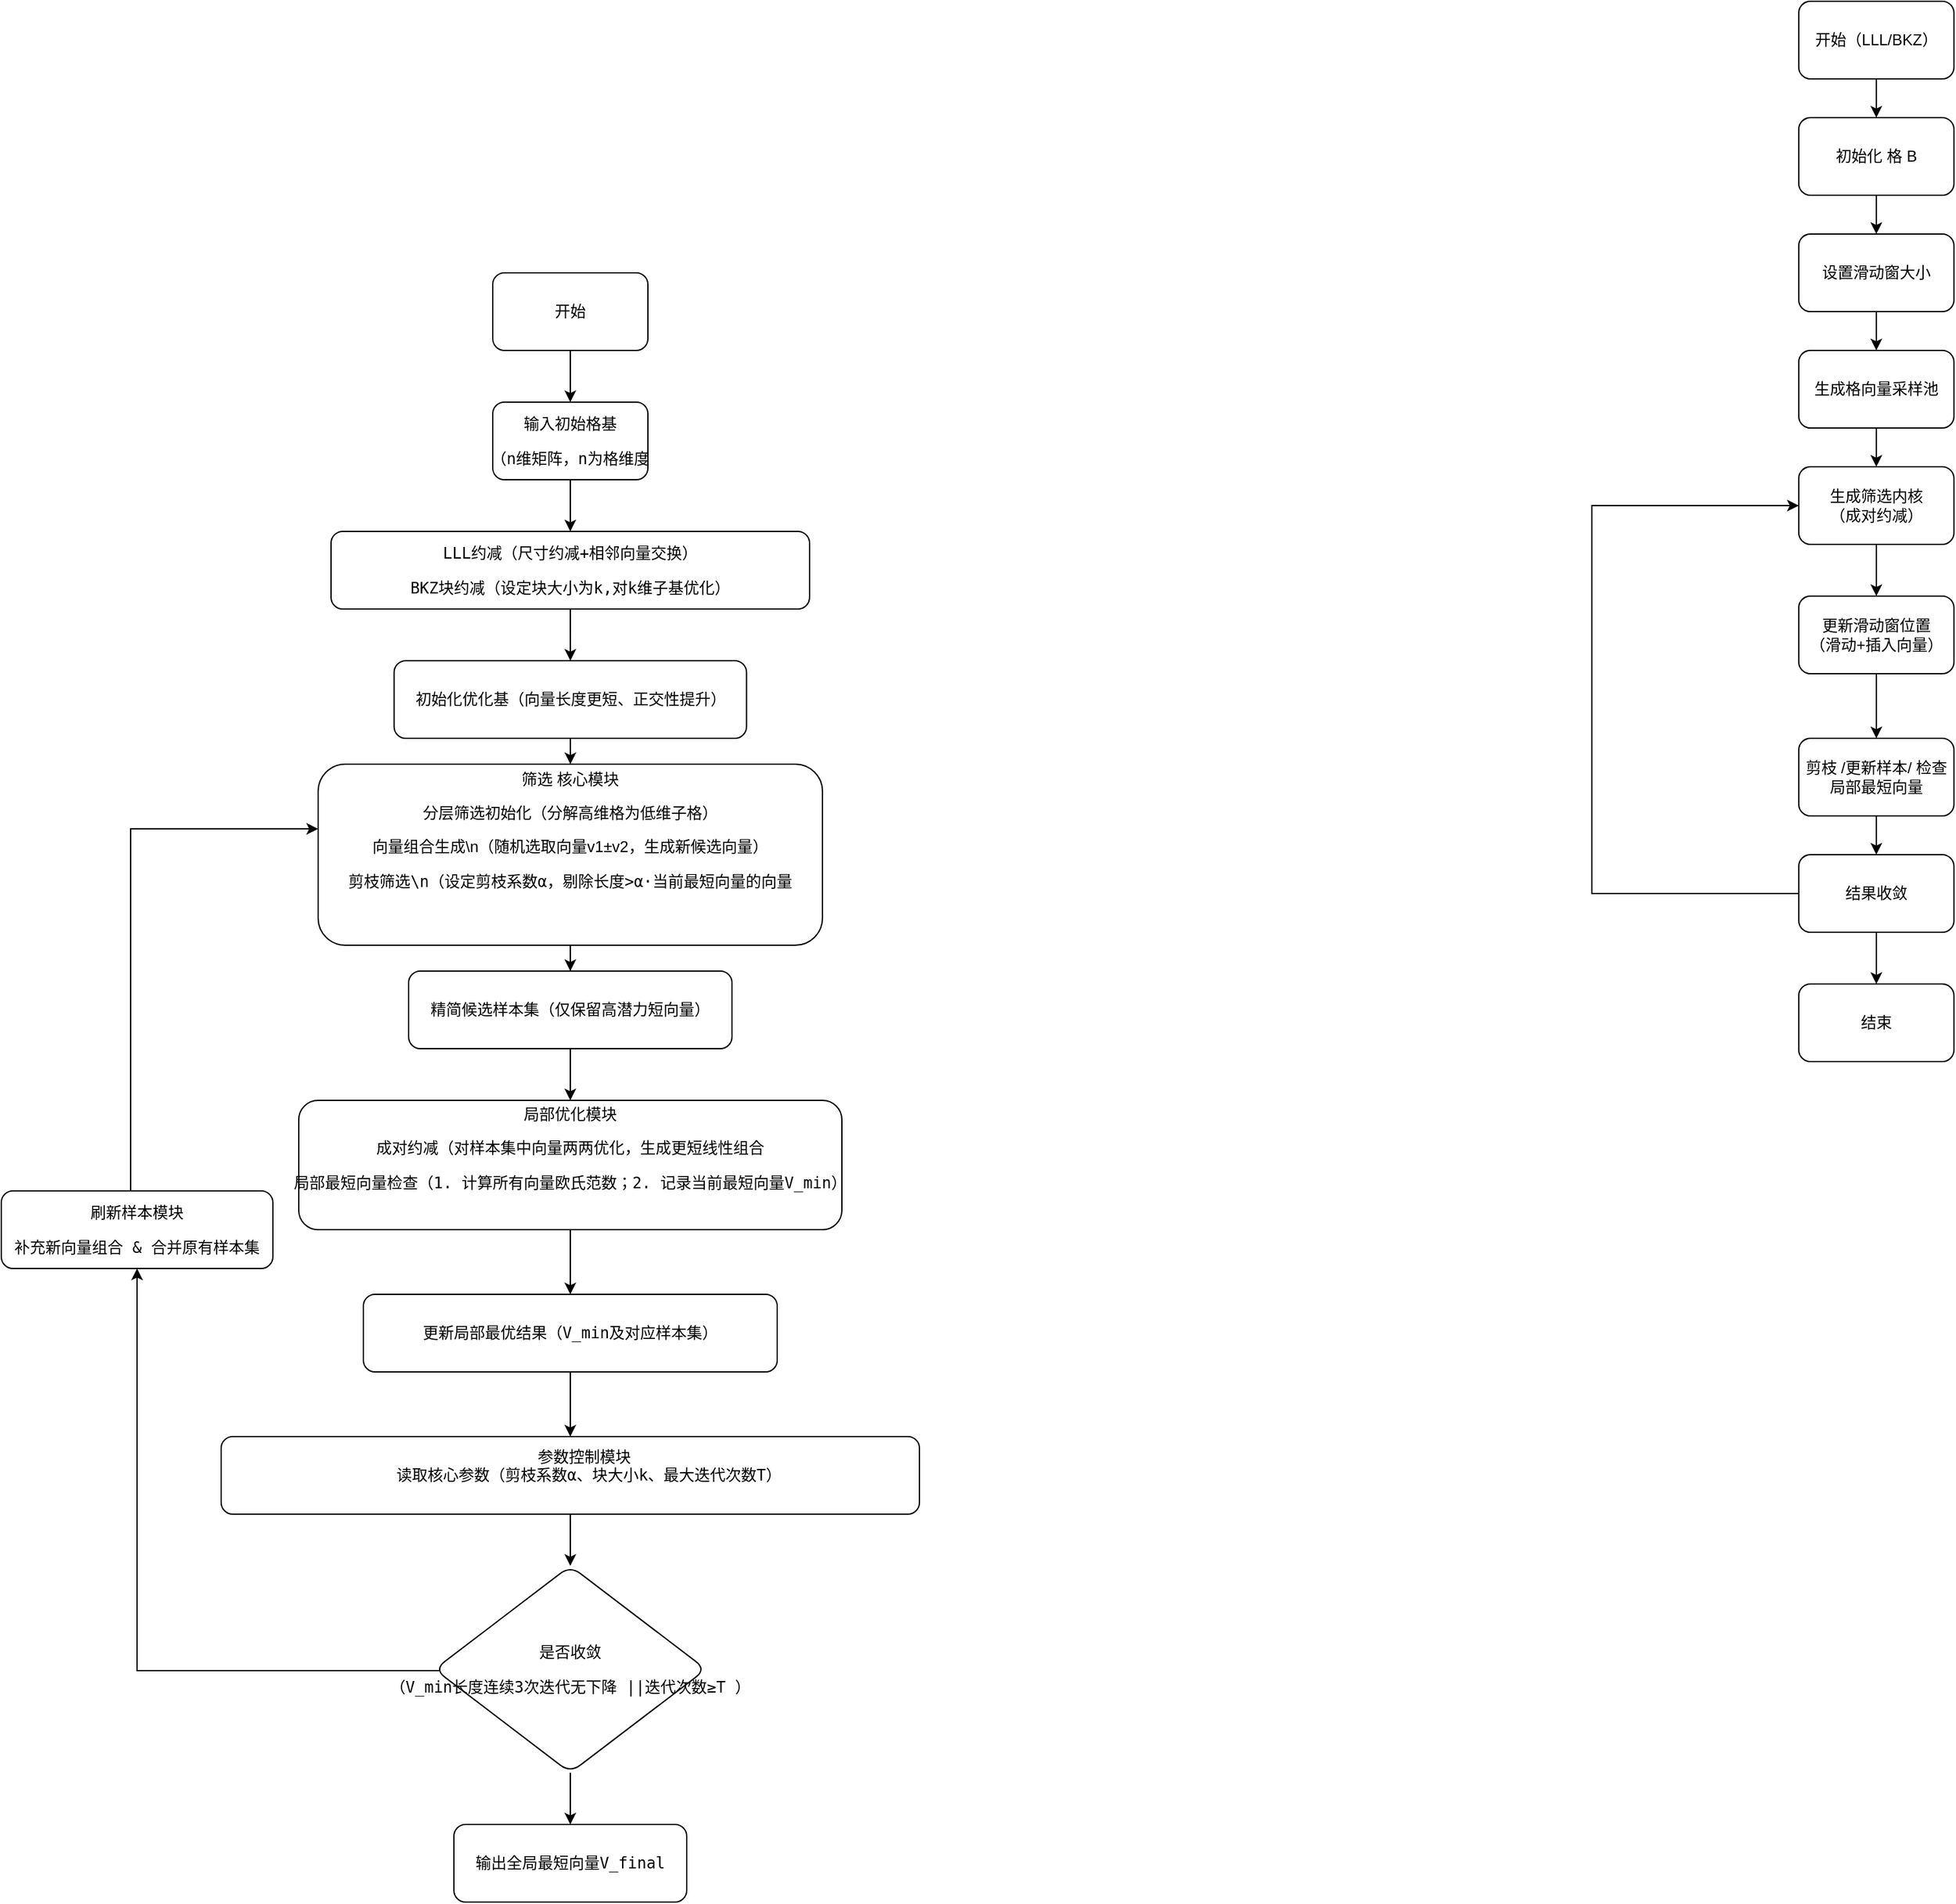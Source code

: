 <mxfile version="28.2.8">
  <diagram name="第 1 页" id="DWz5yP-1nBijKT9mPy6a">
    <mxGraphModel dx="2739" dy="609" grid="1" gridSize="10" guides="1" tooltips="1" connect="1" arrows="1" fold="1" page="1" pageScale="1" pageWidth="827" pageHeight="1169" math="0" shadow="0">
      <root>
        <mxCell id="0" />
        <mxCell id="1" parent="0" />
        <mxCell id="T6u2gqYuI4SV_lQmpp8O-3" value="" style="edgeStyle=orthogonalEdgeStyle;rounded=0;orthogonalLoop=1;jettySize=auto;html=1;" parent="1" source="T6u2gqYuI4SV_lQmpp8O-1" target="T6u2gqYuI4SV_lQmpp8O-2" edge="1">
          <mxGeometry relative="1" as="geometry" />
        </mxCell>
        <mxCell id="T6u2gqYuI4SV_lQmpp8O-1" value="开始（LLL/BKZ）" style="rounded=1;whiteSpace=wrap;html=1;" parent="1" vertex="1">
          <mxGeometry x="519.92" y="70" width="120" height="60" as="geometry" />
        </mxCell>
        <mxCell id="T6u2gqYuI4SV_lQmpp8O-5" value="" style="edgeStyle=orthogonalEdgeStyle;rounded=0;orthogonalLoop=1;jettySize=auto;html=1;" parent="1" source="T6u2gqYuI4SV_lQmpp8O-2" target="T6u2gqYuI4SV_lQmpp8O-4" edge="1">
          <mxGeometry relative="1" as="geometry" />
        </mxCell>
        <mxCell id="T6u2gqYuI4SV_lQmpp8O-2" value="初始化 格 B" style="rounded=1;whiteSpace=wrap;html=1;" parent="1" vertex="1">
          <mxGeometry x="519.92" y="160" width="120" height="60" as="geometry" />
        </mxCell>
        <mxCell id="T6u2gqYuI4SV_lQmpp8O-7" value="" style="edgeStyle=orthogonalEdgeStyle;rounded=0;orthogonalLoop=1;jettySize=auto;html=1;" parent="1" source="T6u2gqYuI4SV_lQmpp8O-4" target="T6u2gqYuI4SV_lQmpp8O-6" edge="1">
          <mxGeometry relative="1" as="geometry" />
        </mxCell>
        <mxCell id="T6u2gqYuI4SV_lQmpp8O-4" value="设置滑动窗大小" style="whiteSpace=wrap;html=1;rounded=1;" parent="1" vertex="1">
          <mxGeometry x="519.92" y="250" width="120" height="60" as="geometry" />
        </mxCell>
        <mxCell id="T6u2gqYuI4SV_lQmpp8O-9" value="" style="edgeStyle=orthogonalEdgeStyle;rounded=0;orthogonalLoop=1;jettySize=auto;html=1;" parent="1" source="T6u2gqYuI4SV_lQmpp8O-6" target="T6u2gqYuI4SV_lQmpp8O-8" edge="1">
          <mxGeometry relative="1" as="geometry" />
        </mxCell>
        <mxCell id="T6u2gqYuI4SV_lQmpp8O-6" value="生成格向量采样池" style="whiteSpace=wrap;html=1;rounded=1;" parent="1" vertex="1">
          <mxGeometry x="519.92" y="340" width="120" height="60" as="geometry" />
        </mxCell>
        <mxCell id="T6u2gqYuI4SV_lQmpp8O-11" value="" style="edgeStyle=orthogonalEdgeStyle;rounded=0;orthogonalLoop=1;jettySize=auto;html=1;" parent="1" source="T6u2gqYuI4SV_lQmpp8O-8" target="T6u2gqYuI4SV_lQmpp8O-10" edge="1">
          <mxGeometry relative="1" as="geometry" />
        </mxCell>
        <mxCell id="T6u2gqYuI4SV_lQmpp8O-8" value="生成筛选内核&lt;div&gt;（成对约减）&lt;/div&gt;" style="whiteSpace=wrap;html=1;rounded=1;" parent="1" vertex="1">
          <mxGeometry x="519.92" y="430" width="120" height="60" as="geometry" />
        </mxCell>
        <mxCell id="T6u2gqYuI4SV_lQmpp8O-13" value="" style="edgeStyle=orthogonalEdgeStyle;rounded=0;orthogonalLoop=1;jettySize=auto;html=1;" parent="1" source="T6u2gqYuI4SV_lQmpp8O-10" target="T6u2gqYuI4SV_lQmpp8O-12" edge="1">
          <mxGeometry relative="1" as="geometry" />
        </mxCell>
        <mxCell id="T6u2gqYuI4SV_lQmpp8O-10" value="更新滑动窗位置&lt;br&gt;&lt;div&gt;（滑动+插入向量）&lt;/div&gt;" style="whiteSpace=wrap;html=1;rounded=1;" parent="1" vertex="1">
          <mxGeometry x="519.92" y="530" width="120" height="60" as="geometry" />
        </mxCell>
        <mxCell id="T6u2gqYuI4SV_lQmpp8O-15" value="" style="edgeStyle=orthogonalEdgeStyle;rounded=0;orthogonalLoop=1;jettySize=auto;html=1;" parent="1" source="T6u2gqYuI4SV_lQmpp8O-12" target="T6u2gqYuI4SV_lQmpp8O-14" edge="1">
          <mxGeometry relative="1" as="geometry" />
        </mxCell>
        <mxCell id="T6u2gqYuI4SV_lQmpp8O-12" value="剪枝 /更新样本/ 检查局部最短向量" style="whiteSpace=wrap;html=1;rounded=1;" parent="1" vertex="1">
          <mxGeometry x="519.92" y="640" width="120" height="60" as="geometry" />
        </mxCell>
        <mxCell id="T6u2gqYuI4SV_lQmpp8O-19" value="" style="edgeStyle=orthogonalEdgeStyle;rounded=0;orthogonalLoop=1;jettySize=auto;html=1;" parent="1" source="T6u2gqYuI4SV_lQmpp8O-14" target="T6u2gqYuI4SV_lQmpp8O-18" edge="1">
          <mxGeometry relative="1" as="geometry" />
        </mxCell>
        <mxCell id="T6u2gqYuI4SV_lQmpp8O-21" value="" style="edgeStyle=orthogonalEdgeStyle;rounded=0;orthogonalLoop=1;jettySize=auto;html=1;exitX=0;exitY=0.5;exitDx=0;exitDy=0;entryX=0;entryY=0.5;entryDx=0;entryDy=0;" parent="1" source="T6u2gqYuI4SV_lQmpp8O-14" target="T6u2gqYuI4SV_lQmpp8O-8" edge="1">
          <mxGeometry relative="1" as="geometry">
            <mxPoint x="509.92" y="760" as="sourcePoint" />
            <mxPoint x="509.92" y="460" as="targetPoint" />
            <Array as="points">
              <mxPoint x="359.92" y="760" />
              <mxPoint x="359.92" y="460" />
            </Array>
          </mxGeometry>
        </mxCell>
        <mxCell id="T6u2gqYuI4SV_lQmpp8O-14" value="结果收敛" style="rounded=1;whiteSpace=wrap;html=1;" parent="1" vertex="1">
          <mxGeometry x="519.92" y="730" width="120" height="60" as="geometry" />
        </mxCell>
        <mxCell id="T6u2gqYuI4SV_lQmpp8O-18" value="结束" style="whiteSpace=wrap;html=1;rounded=1;" parent="1" vertex="1">
          <mxGeometry x="519.92" y="830" width="120" height="60" as="geometry" />
        </mxCell>
        <mxCell id="-DF4u_kSy81sYHTi7JLP-4" value="" style="edgeStyle=orthogonalEdgeStyle;rounded=0;orthogonalLoop=1;jettySize=auto;html=1;" edge="1" parent="1" source="-DF4u_kSy81sYHTi7JLP-1" target="-DF4u_kSy81sYHTi7JLP-3">
          <mxGeometry relative="1" as="geometry" />
        </mxCell>
        <mxCell id="-DF4u_kSy81sYHTi7JLP-1" value="开始" style="rounded=1;whiteSpace=wrap;html=1;" vertex="1" parent="1">
          <mxGeometry x="-490" y="280" width="120" height="60" as="geometry" />
        </mxCell>
        <mxCell id="-DF4u_kSy81sYHTi7JLP-6" value="" style="edgeStyle=orthogonalEdgeStyle;rounded=0;orthogonalLoop=1;jettySize=auto;html=1;" edge="1" parent="1" source="-DF4u_kSy81sYHTi7JLP-3" target="-DF4u_kSy81sYHTi7JLP-5">
          <mxGeometry relative="1" as="geometry" />
        </mxCell>
        <mxCell id="-DF4u_kSy81sYHTi7JLP-3" value="&lt;pre class=&quot;container-_HmLba language-mermaid&quot;&gt;&lt;code class=&quot;language-mermaid&quot;&gt;输入初始格基&lt;/code&gt;&lt;/pre&gt;&lt;pre class=&quot;container-_HmLba language-mermaid&quot;&gt;&lt;code class=&quot;language-mermaid&quot;&gt;（n维矩阵，n为格维度&lt;/code&gt;&lt;/pre&gt;" style="rounded=1;whiteSpace=wrap;html=1;" vertex="1" parent="1">
          <mxGeometry x="-490" y="380" width="120" height="60" as="geometry" />
        </mxCell>
        <mxCell id="-DF4u_kSy81sYHTi7JLP-8" value="" style="edgeStyle=orthogonalEdgeStyle;rounded=0;orthogonalLoop=1;jettySize=auto;html=1;" edge="1" parent="1" source="-DF4u_kSy81sYHTi7JLP-5" target="-DF4u_kSy81sYHTi7JLP-7">
          <mxGeometry relative="1" as="geometry" />
        </mxCell>
        <mxCell id="-DF4u_kSy81sYHTi7JLP-5" value="&lt;pre class=&quot;container-_HmLba language-mermaid&quot;&gt;LLL约减（尺寸约减+相邻向量交换）&lt;/pre&gt;&lt;pre class=&quot;container-_HmLba language-mermaid&quot;&gt;BKZ块约减（设定块大小为k,对k维子基优化）&lt;/pre&gt;" style="rounded=1;whiteSpace=wrap;html=1;" vertex="1" parent="1">
          <mxGeometry x="-615" y="480" width="370" height="60" as="geometry" />
        </mxCell>
        <mxCell id="-DF4u_kSy81sYHTi7JLP-12" value="" style="edgeStyle=orthogonalEdgeStyle;rounded=0;orthogonalLoop=1;jettySize=auto;html=1;" edge="1" parent="1" source="-DF4u_kSy81sYHTi7JLP-7" target="-DF4u_kSy81sYHTi7JLP-11">
          <mxGeometry relative="1" as="geometry" />
        </mxCell>
        <mxCell id="-DF4u_kSy81sYHTi7JLP-7" value="&lt;pre class=&quot;container-_HmLba language-mermaid&quot;&gt;初始化优化基（向量长度更短、正交性提升）&lt;/pre&gt;" style="rounded=1;whiteSpace=wrap;html=1;" vertex="1" parent="1">
          <mxGeometry x="-566.25" y="580" width="272.5" height="60" as="geometry" />
        </mxCell>
        <mxCell id="-DF4u_kSy81sYHTi7JLP-14" value="" style="edgeStyle=orthogonalEdgeStyle;rounded=0;orthogonalLoop=1;jettySize=auto;html=1;" edge="1" parent="1" source="-DF4u_kSy81sYHTi7JLP-11" target="-DF4u_kSy81sYHTi7JLP-13">
          <mxGeometry relative="1" as="geometry" />
        </mxCell>
        <mxCell id="-DF4u_kSy81sYHTi7JLP-11" value="筛选 核心模块&lt;div&gt;&lt;pre class=&quot;container-_HmLba language-mermaid&quot;&gt;&lt;code class=&quot;language-mermaid&quot;&gt;分层筛选初始化（&lt;/code&gt;分解高维格为低维子格）&lt;/pre&gt;&lt;pre class=&quot;container-_HmLba language-mermaid&quot;&gt;&lt;span style=&quot;background-color: transparent; color: light-dark(rgb(0, 0, 0), rgb(255, 255, 255)); font-family: Helvetica; white-space: normal;&quot;&gt;向量组合生成\n（随机选取向量v1±v2，生成新候选向量）&lt;/span&gt;&lt;/pre&gt;&lt;pre class=&quot;container-_HmLba language-mermaid&quot;&gt;&lt;code class=&quot;language-mermaid&quot;&gt;剪枝筛选\n（设定剪枝系数α，剔除长度&amp;gt;α·当前最短向量的向量&lt;/code&gt;&lt;/pre&gt;&lt;pre class=&quot;container-_HmLba language-mermaid&quot;&gt;&lt;span style=&quot;background-color: transparent; color: light-dark(rgb(0, 0, 0), rgb(255, 255, 255)); font-family: Helvetica; white-space: normal;&quot;&gt;&lt;br&gt;&lt;/span&gt;&lt;/pre&gt;&lt;/div&gt;" style="whiteSpace=wrap;html=1;rounded=1;" vertex="1" parent="1">
          <mxGeometry x="-625" y="660" width="390" height="140" as="geometry" />
        </mxCell>
        <mxCell id="-DF4u_kSy81sYHTi7JLP-16" value="" style="edgeStyle=orthogonalEdgeStyle;rounded=0;orthogonalLoop=1;jettySize=auto;html=1;" edge="1" parent="1" source="-DF4u_kSy81sYHTi7JLP-13" target="-DF4u_kSy81sYHTi7JLP-15">
          <mxGeometry relative="1" as="geometry" />
        </mxCell>
        <mxCell id="-DF4u_kSy81sYHTi7JLP-13" value="&lt;pre class=&quot;container-_HmLba language-mermaid&quot;&gt;&lt;code class=&quot;language-mermaid&quot;&gt;精简候选样本集（仅保留高潜力短向量）&lt;/code&gt;&lt;/pre&gt;" style="whiteSpace=wrap;html=1;rounded=1;" vertex="1" parent="1">
          <mxGeometry x="-555" y="820" width="250" height="60" as="geometry" />
        </mxCell>
        <mxCell id="-DF4u_kSy81sYHTi7JLP-18" value="" style="edgeStyle=orthogonalEdgeStyle;rounded=0;orthogonalLoop=1;jettySize=auto;html=1;" edge="1" parent="1" source="-DF4u_kSy81sYHTi7JLP-15" target="-DF4u_kSy81sYHTi7JLP-17">
          <mxGeometry relative="1" as="geometry" />
        </mxCell>
        <mxCell id="-DF4u_kSy81sYHTi7JLP-15" value="&lt;pre class=&quot;container-_HmLba language-mermaid&quot;&gt;&lt;code class=&quot;language-mermaid&quot;&gt;局部优化模块&lt;/code&gt;&lt;/pre&gt;&lt;pre class=&quot;container-_HmLba language-mermaid&quot;&gt;&lt;code class=&quot;language-mermaid&quot;&gt;成对约减（对样本集中向量两两优化，生成更短线性组合&lt;/code&gt;&lt;/pre&gt;&lt;pre class=&quot;container-_HmLba language-mermaid&quot;&gt;&lt;code class=&quot;language-mermaid&quot;&gt;局部最短向量检查（1. 计算所有向量欧氏范数；2. 记录当前最短向量V_min）&lt;/code&gt;&lt;/pre&gt;&lt;pre class=&quot;container-_HmLba language-mermaid&quot;&gt;&lt;code class=&quot;language-mermaid&quot;&gt;&lt;br&gt;&lt;/code&gt;&lt;/pre&gt;" style="whiteSpace=wrap;html=1;rounded=1;" vertex="1" parent="1">
          <mxGeometry x="-640" y="920" width="420" height="100" as="geometry" />
        </mxCell>
        <mxCell id="-DF4u_kSy81sYHTi7JLP-20" value="" style="edgeStyle=orthogonalEdgeStyle;rounded=0;orthogonalLoop=1;jettySize=auto;html=1;" edge="1" parent="1" source="-DF4u_kSy81sYHTi7JLP-17" target="-DF4u_kSy81sYHTi7JLP-19">
          <mxGeometry relative="1" as="geometry" />
        </mxCell>
        <mxCell id="-DF4u_kSy81sYHTi7JLP-17" value="&lt;pre class=&quot;container-_HmLba language-mermaid&quot;&gt;&lt;code class=&quot;language-mermaid&quot;&gt;更新局部最优结果（V_min及对应样本集）&lt;/code&gt;&lt;/pre&gt;" style="whiteSpace=wrap;html=1;rounded=1;" vertex="1" parent="1">
          <mxGeometry x="-590" y="1070" width="320" height="60" as="geometry" />
        </mxCell>
        <mxCell id="-DF4u_kSy81sYHTi7JLP-22" value="" style="edgeStyle=orthogonalEdgeStyle;rounded=0;orthogonalLoop=1;jettySize=auto;html=1;" edge="1" parent="1" source="-DF4u_kSy81sYHTi7JLP-19" target="-DF4u_kSy81sYHTi7JLP-21">
          <mxGeometry relative="1" as="geometry" />
        </mxCell>
        <mxCell id="-DF4u_kSy81sYHTi7JLP-19" value="&lt;pre class=&quot;container-_HmLba language-mermaid&quot;&gt;&lt;code class=&quot;language-mermaid&quot;&gt;   &lt;span class=&quot;token text string&quot;&gt;参数控制模块&lt;/span&gt;&lt;br&gt;    &lt;span class=&quot;token text string&quot;&gt;读取核心参数（剪枝系数α、块大小k、最大迭代次数T）&lt;/span&gt;&lt;br&gt;&lt;br&gt;&lt;/code&gt;&lt;/pre&gt;" style="whiteSpace=wrap;html=1;rounded=1;" vertex="1" parent="1">
          <mxGeometry x="-700" y="1180" width="540" height="60" as="geometry" />
        </mxCell>
        <mxCell id="-DF4u_kSy81sYHTi7JLP-26" value="" style="edgeStyle=orthogonalEdgeStyle;rounded=0;orthogonalLoop=1;jettySize=auto;html=1;" edge="1" parent="1" source="-DF4u_kSy81sYHTi7JLP-21" target="-DF4u_kSy81sYHTi7JLP-25">
          <mxGeometry relative="1" as="geometry" />
        </mxCell>
        <mxCell id="-DF4u_kSy81sYHTi7JLP-38" value="" style="edgeStyle=orthogonalEdgeStyle;rounded=0;orthogonalLoop=1;jettySize=auto;html=1;entryX=0.5;entryY=1;entryDx=0;entryDy=0;exitX=0.022;exitY=0.506;exitDx=0;exitDy=0;exitPerimeter=0;" edge="1" parent="1" source="-DF4u_kSy81sYHTi7JLP-21" target="-DF4u_kSy81sYHTi7JLP-29">
          <mxGeometry relative="1" as="geometry">
            <mxPoint x="-660" y="1420" as="targetPoint" />
          </mxGeometry>
        </mxCell>
        <mxCell id="-DF4u_kSy81sYHTi7JLP-21" value="&lt;pre class=&quot;container-_HmLba language-mermaid&quot;&gt;&lt;code class=&quot;language-mermaid&quot;&gt;是否收敛&lt;/code&gt;&lt;/pre&gt;&lt;pre class=&quot;container-_HmLba language-mermaid&quot;&gt;&lt;code class=&quot;language-mermaid&quot;&gt;（&lt;/code&gt;V_min长度连续3次迭代无下降 ||迭代次数≥T ）&lt;/pre&gt;" style="rhombus;whiteSpace=wrap;html=1;rounded=1;" vertex="1" parent="1">
          <mxGeometry x="-535" y="1280" width="210" height="160" as="geometry" />
        </mxCell>
        <mxCell id="-DF4u_kSy81sYHTi7JLP-25" value="&lt;pre class=&quot;container-_HmLba language-mermaid&quot;&gt;&lt;code class=&quot;language-mermaid&quot;&gt;输出全局最短向量V_final&lt;/code&gt;&lt;/pre&gt;" style="whiteSpace=wrap;html=1;rounded=1;" vertex="1" parent="1">
          <mxGeometry x="-520" y="1480" width="180" height="60" as="geometry" />
        </mxCell>
        <mxCell id="-DF4u_kSy81sYHTi7JLP-32" value="" style="edgeStyle=orthogonalEdgeStyle;rounded=0;orthogonalLoop=1;jettySize=auto;html=1;" edge="1" parent="1">
          <mxGeometry relative="1" as="geometry">
            <mxPoint x="-760" y="990" as="sourcePoint" />
            <mxPoint x="-625" y="710" as="targetPoint" />
            <Array as="points">
              <mxPoint x="-770" y="990" />
              <mxPoint x="-770" y="710" />
            </Array>
          </mxGeometry>
        </mxCell>
        <mxCell id="-DF4u_kSy81sYHTi7JLP-29" value="&lt;pre class=&quot;container-_HmLba language-mermaid&quot;&gt;&lt;code class=&quot;language-mermaid&quot;&gt;刷新样本模块&lt;/code&gt;&lt;/pre&gt;&lt;pre class=&quot;container-_HmLba language-mermaid&quot;&gt;&lt;code class=&quot;language-mermaid&quot;&gt;补充新向量组合 &amp;amp; 合并原有样本集&lt;/code&gt;&lt;/pre&gt;" style="whiteSpace=wrap;html=1;rounded=1;" vertex="1" parent="1">
          <mxGeometry x="-870" y="990" width="210" height="60" as="geometry" />
        </mxCell>
      </root>
    </mxGraphModel>
  </diagram>
</mxfile>
